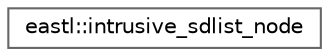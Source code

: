 digraph "类继承关系图"
{
 // LATEX_PDF_SIZE
  bgcolor="transparent";
  edge [fontname=Helvetica,fontsize=10,labelfontname=Helvetica,labelfontsize=10];
  node [fontname=Helvetica,fontsize=10,shape=box,height=0.2,width=0.4];
  rankdir="LR";
  Node0 [id="Node000000",label="eastl::intrusive_sdlist_node",height=0.2,width=0.4,color="grey40", fillcolor="white", style="filled",URL="$structeastl_1_1intrusive__sdlist__node.html",tooltip=" "];
}
